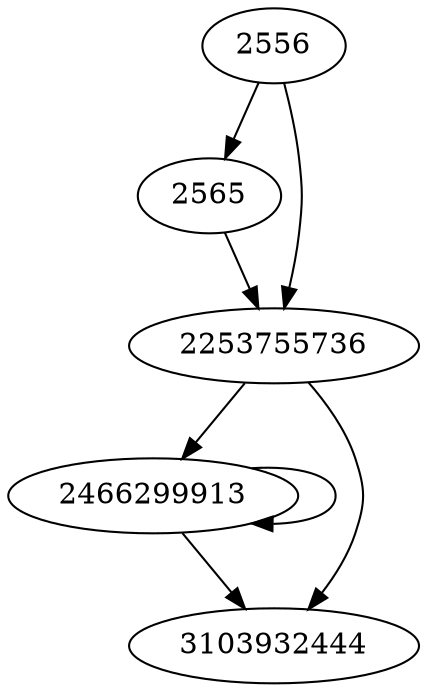 digraph  {
2565;
2466299913;
2556;
2253755736;
3103932444;
2565 -> 2253755736;
2466299913 -> 2466299913;
2466299913 -> 3103932444;
2556 -> 2253755736;
2556 -> 2565;
2253755736 -> 2466299913;
2253755736 -> 3103932444;
}
